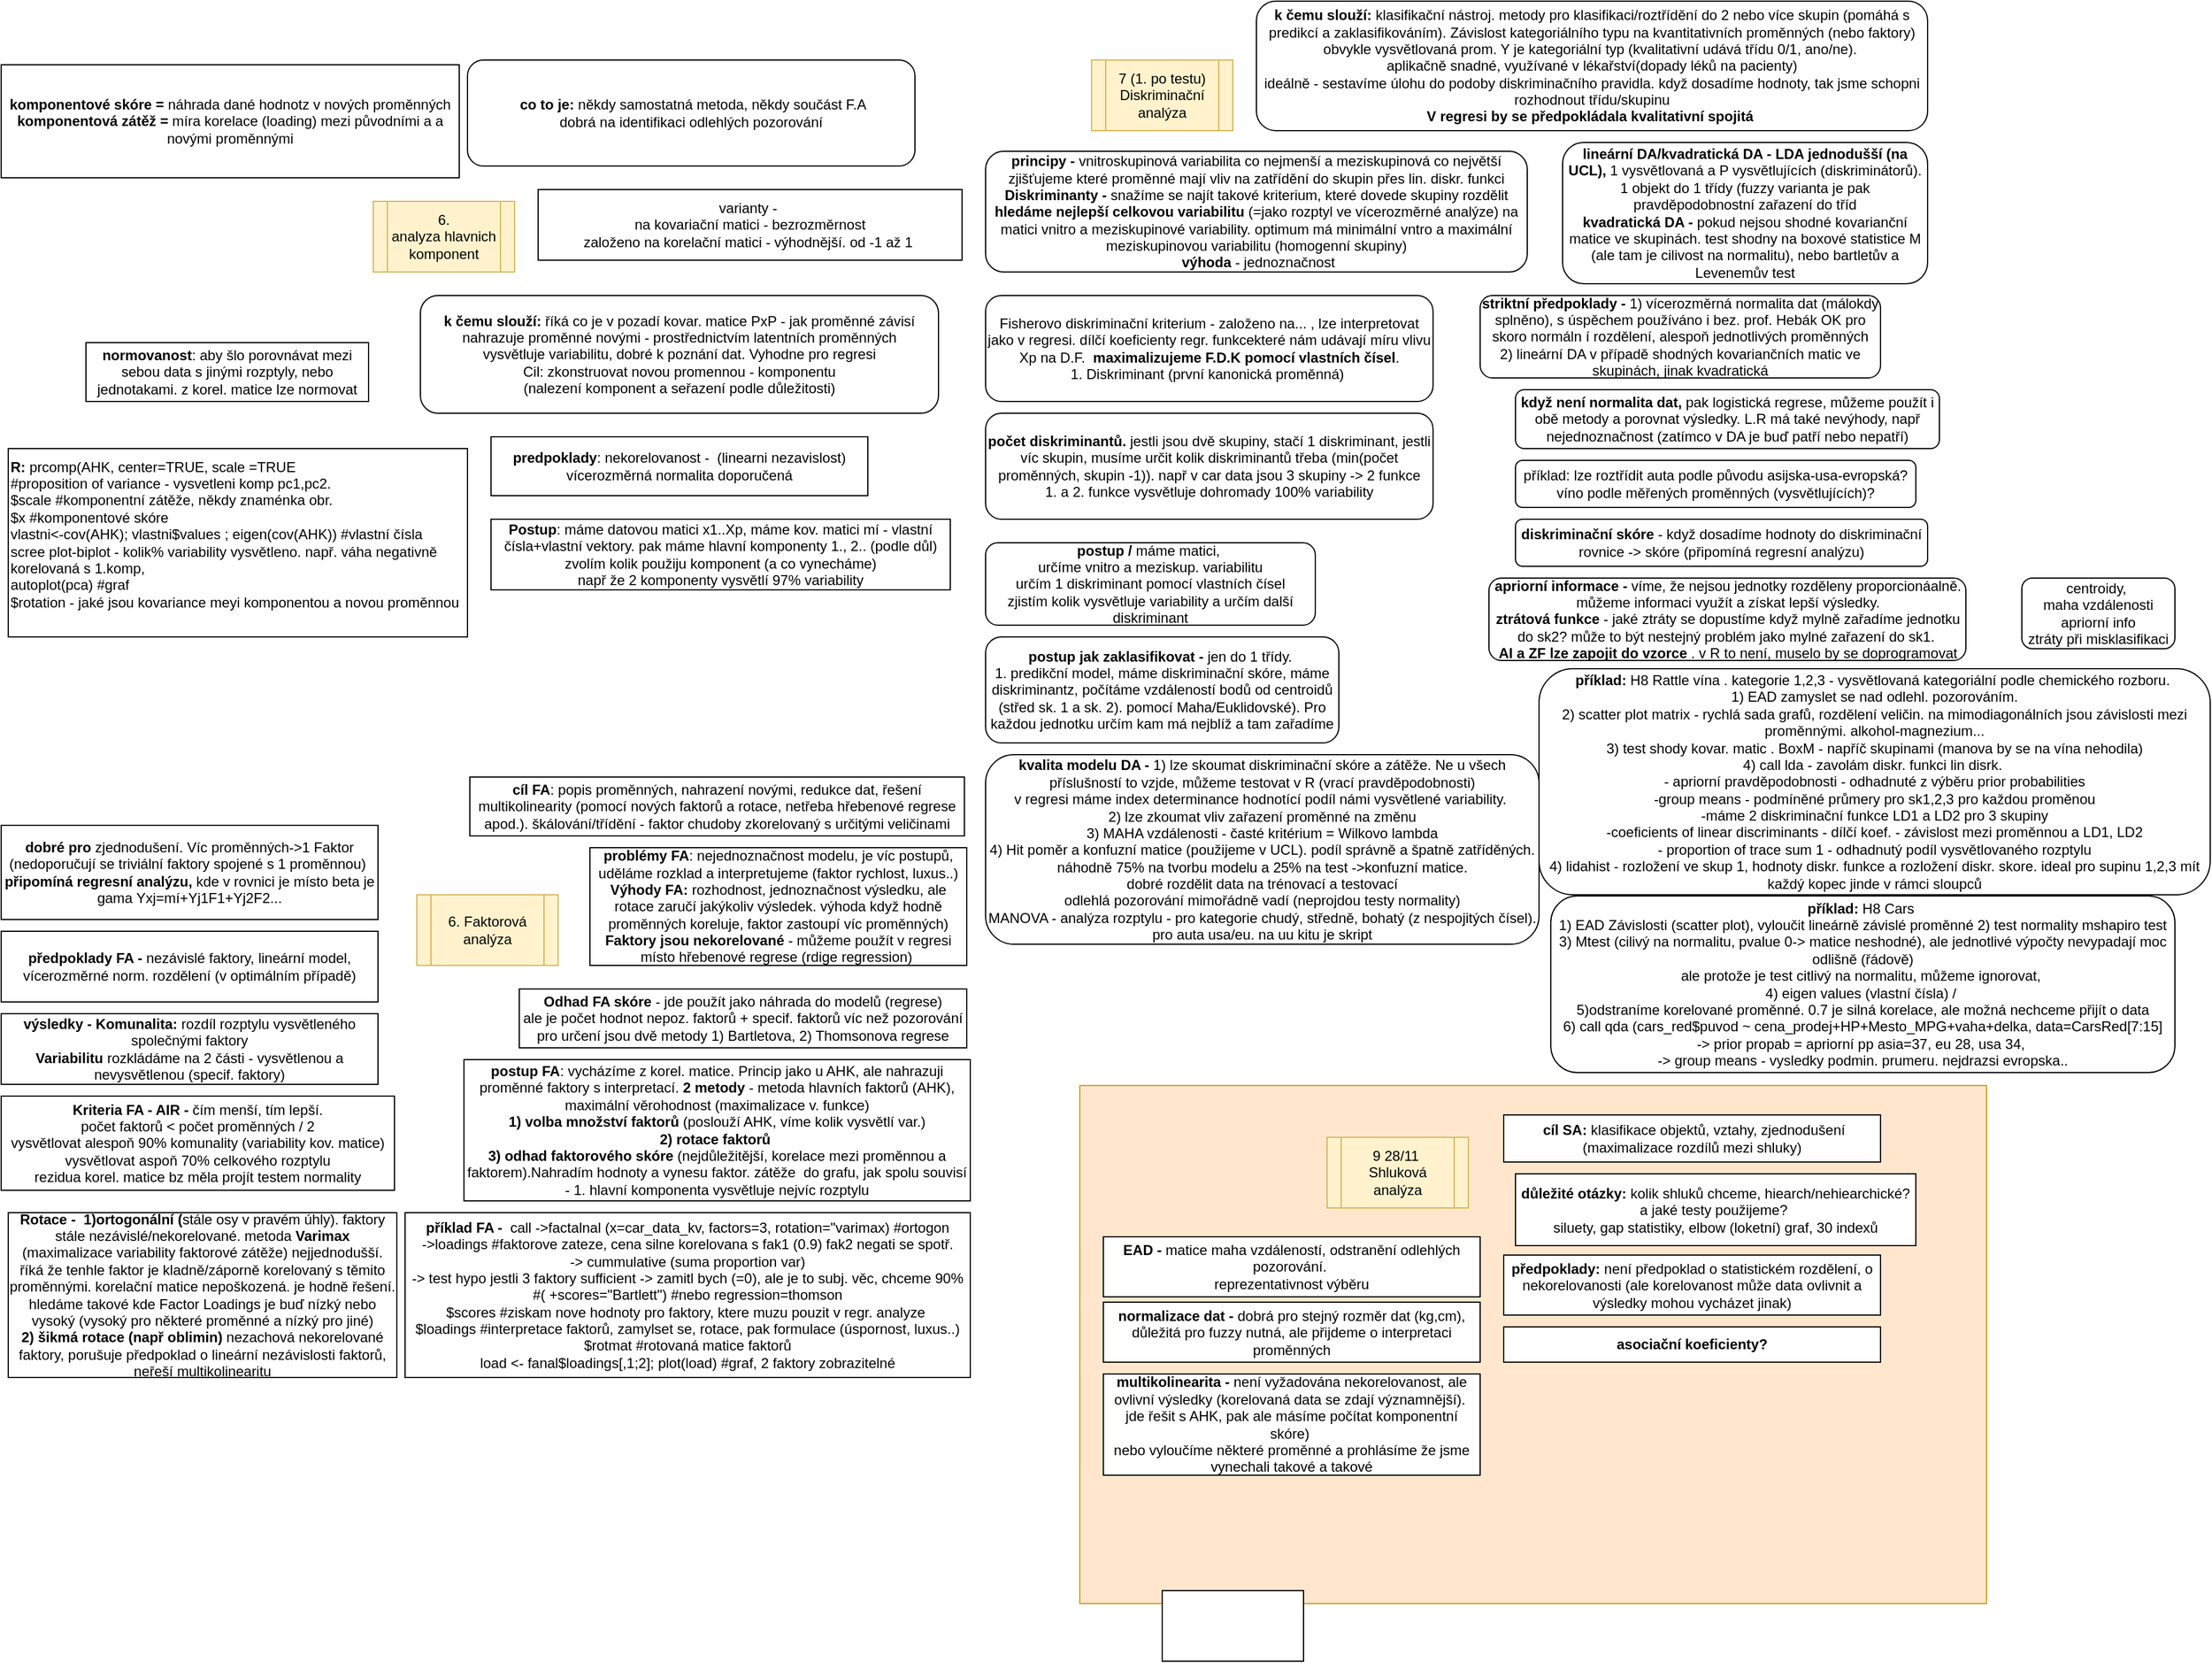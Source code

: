<mxfile version="12.4.3" type="github" pages="1">
  <diagram id="y8Ra8WDpV--MmbTcDogs" name="Page-1">
    <mxGraphModel dx="1024" dy="566" grid="1" gridSize="10" guides="1" tooltips="1" connect="1" arrows="1" fold="1" page="1" pageScale="1" pageWidth="827" pageHeight="1169" math="0" shadow="0">
      <root>
        <mxCell id="0"/>
        <mxCell id="1" parent="0"/>
        <mxCell id="akfnTeuAMZxxue4OsH-c-39" value="" style="rounded=0;whiteSpace=wrap;html=1;fillColor=#ffe6cc;strokeColor=#d79b00;" vertex="1" parent="1">
          <mxGeometry x="920" y="921" width="770" height="440" as="geometry"/>
        </mxCell>
        <mxCell id="F72YbmFoQMziK-xgi5LF-1" value="varianty -&amp;nbsp;&lt;br&gt;na kovariační matici - bezrozměrnost&lt;br&gt;založeno na korelační matici - výhodnější. od -1 až 1&amp;nbsp;" style="rounded=0;whiteSpace=wrap;html=1;" parent="1" vertex="1">
          <mxGeometry x="460" y="160" width="360" height="60" as="geometry"/>
        </mxCell>
        <mxCell id="F72YbmFoQMziK-xgi5LF-2" value="6. &lt;br&gt;analyza hlavnich komponent" style="shape=process;whiteSpace=wrap;html=1;backgroundOutline=1;fillColor=#fff2cc;strokeColor=#d6b656;" parent="1" vertex="1">
          <mxGeometry x="320" y="170" width="120" height="60" as="geometry"/>
        </mxCell>
        <mxCell id="F72YbmFoQMziK-xgi5LF-4" value="&lt;b&gt;&amp;nbsp;co to je:&lt;/b&gt; někdy samostatná metoda, někdy součást F.A&lt;br&gt;dobrá na identifikaci odlehlých pozorování&lt;br&gt;" style="rounded=1;whiteSpace=wrap;html=1;" parent="1" vertex="1">
          <mxGeometry x="400" y="50" width="380" height="90" as="geometry"/>
        </mxCell>
        <mxCell id="F72YbmFoQMziK-xgi5LF-5" value="&lt;b&gt;k čemu slouží:&lt;/b&gt; říká co je v pozadí kovar. matice PxP - jak proměnné závisí&lt;br&gt;nahrazuje proměnné novými - prostřednictvím latentních proměnných&lt;br&gt;vysvětluje variabilitu, dobré k poznání dat. Vyhodne pro regresi&lt;br&gt;Cil: zkonstruovat novou promennou - komponentu&lt;br&gt;(nalezení komponent a seřazení podle důležitosti)" style="rounded=1;whiteSpace=wrap;html=1;" parent="1" vertex="1">
          <mxGeometry x="360" y="250" width="440" height="100" as="geometry"/>
        </mxCell>
        <mxCell id="F72YbmFoQMziK-xgi5LF-6" value="&lt;b&gt;predpoklady&lt;/b&gt;: nekorelovanost -&amp;nbsp; (linearni nezavislost)&lt;br&gt;vícerozměrná normalita doporučená" style="rounded=0;whiteSpace=wrap;html=1;" parent="1" vertex="1">
          <mxGeometry x="420" y="370" width="320" height="50" as="geometry"/>
        </mxCell>
        <mxCell id="F72YbmFoQMziK-xgi5LF-7" value="&lt;b&gt;Postup&lt;/b&gt;: máme datovou matici x1..Xp, máme kov. matici mí - vlastní čísla+vlastní vektory. pak máme hlavní komponenty 1., 2.. (podle důl)&lt;br&gt;zvolím kolik použiju komponent (a co vynecháme)&lt;br&gt;např že 2 komponenty vysvětlí 97% variability" style="rounded=0;whiteSpace=wrap;html=1;" parent="1" vertex="1">
          <mxGeometry x="420" y="440" width="390" height="60" as="geometry"/>
        </mxCell>
        <mxCell id="F72YbmFoQMziK-xgi5LF-9" value="&lt;b&gt;komponentové skóre =&lt;/b&gt; náhrada dané hodnotz v nových proměnných&lt;br&gt;&lt;b&gt;komponentová zátěž =&lt;/b&gt; míra korelace (loading) mezi původními a a novými proměnnými" style="rounded=0;whiteSpace=wrap;html=1;" parent="1" vertex="1">
          <mxGeometry x="4" y="54" width="389" height="96" as="geometry"/>
        </mxCell>
        <mxCell id="F72YbmFoQMziK-xgi5LF-10" value="&lt;b&gt;normovanost&lt;/b&gt;: aby šlo porovnávat mezi sebou data s jinými rozptyly, nebo jednotakami. z korel. matice lze normovat" style="rounded=0;whiteSpace=wrap;html=1;" parent="1" vertex="1">
          <mxGeometry x="76" y="290" width="240" height="50" as="geometry"/>
        </mxCell>
        <mxCell id="F72YbmFoQMziK-xgi5LF-12" value="&lt;b&gt;R: &lt;/b&gt;prcomp(AHK, center=TRUE, scale =TRUE&lt;br&gt;#proposition of variance - vysvetleni komp pc1,pc2.&lt;br&gt;$scale #komponentní zátěže, někdy znaménka obr.&lt;br&gt;$x #komponentové skóre&lt;br&gt;vlastni&amp;lt;-cov(AHK); vlastni$values ; eigen(cov(AHK)) #vlastní čísla&lt;br&gt;&lt;div&gt;&lt;span&gt;scree plot-biplot - kolik% variability vysvětleno. např. váha negativně korelovaná s 1.komp,&amp;nbsp;&lt;/span&gt;&lt;/div&gt;&lt;div&gt;&lt;span&gt;autoplot(pca) #graf&lt;/span&gt;&lt;/div&gt;&lt;div&gt;$rotation - jaké jsou kovariance meyi komponentou a novou proměnnou&lt;/div&gt;&lt;div&gt;&lt;br&gt;&lt;/div&gt;" style="rounded=0;whiteSpace=wrap;html=1;align=left;" parent="1" vertex="1">
          <mxGeometry x="10" y="380" width="390" height="160" as="geometry"/>
        </mxCell>
        <mxCell id="F72YbmFoQMziK-xgi5LF-13" value="6. Faktorová analýza" style="shape=process;whiteSpace=wrap;html=1;backgroundOutline=1;fillColor=#fff2cc;strokeColor=#d6b656;" parent="1" vertex="1">
          <mxGeometry x="357" y="759" width="120" height="60" as="geometry"/>
        </mxCell>
        <mxCell id="F72YbmFoQMziK-xgi5LF-14" value="&lt;b&gt;problémy FA&lt;/b&gt;: nejednoznačnost modelu, je víc postupů, uděláme rozklad a interpretujeme (faktor rychlost, luxus..)&lt;br&gt;&lt;b&gt;Výhody FA:&lt;/b&gt; rozhodnost, jednoznačnost výsledku, ale rotace zaručí jakýkoliv výsledek. výhoda když hodně proměnných koreluje, faktor zastoupí víc proměnných)&lt;br&gt;&lt;b&gt;Faktory jsou nekorelované&lt;/b&gt;&amp;nbsp;- můžeme použít v regresi místo hřebenové regrese (rdige regression)&amp;nbsp;" style="rounded=0;whiteSpace=wrap;html=1;" parent="1" vertex="1">
          <mxGeometry x="504" y="719" width="320" height="100" as="geometry"/>
        </mxCell>
        <mxCell id="F72YbmFoQMziK-xgi5LF-15" value="&lt;b&gt;dobré pro&lt;/b&gt; zjednodušení. Víc proměnných-&amp;gt;1 Faktor (nedoporučují se triviální faktory spojené s 1 proměnnou)&amp;nbsp;&lt;br&gt;&lt;b&gt;připomíná regresní analýzu,&lt;/b&gt; kde v rovnici je místo beta je gama Yxj=mí+Yj1F1+Yj2F2...&lt;br&gt;" style="rounded=0;whiteSpace=wrap;html=1;" parent="1" vertex="1">
          <mxGeometry x="4" y="700" width="320" height="80" as="geometry"/>
        </mxCell>
        <mxCell id="F72YbmFoQMziK-xgi5LF-16" value="&lt;b&gt;cíl FA&lt;/b&gt;: popis proměnných, nahrazení novými, redukce dat, řešení multikolinearity (pomocí nových faktorů a rotace, netřeba hřebenové regrese apod.). škálování/třídění - faktor chudoby zkorelovaný s určitými veličinami" style="rounded=0;whiteSpace=wrap;html=1;" parent="1" vertex="1">
          <mxGeometry x="402" y="659" width="420" height="50" as="geometry"/>
        </mxCell>
        <mxCell id="F72YbmFoQMziK-xgi5LF-17" value="&lt;b&gt;postup FA&lt;/b&gt;: vycházíme z korel. matice. Princip jako u AHK, ale nahrazuji proměnné faktory s interpretací.&amp;nbsp;&lt;b&gt;2 metody&amp;nbsp;&lt;/b&gt;- metoda hlavních faktorů (AHK), maximální věrohodnost (maximalizace v. funkce)&lt;br&gt;&lt;b&gt;1) volba množství faktorů &lt;/b&gt;(poslouží AHK, víme kolik vysvětlí var.)&lt;br&gt;&lt;b&gt;2) rotace faktorů&amp;nbsp;&lt;/b&gt;&lt;br&gt;&lt;b&gt;3) odhad faktorového skóre&lt;/b&gt; (nejdůležitější, korelace mezi proměnnou a faktorem).Nahradím hodnoty a vynesu faktor. zátěže&amp;nbsp; do grafu, jak spolu souvisí&lt;br&gt;- 1. hlavní komponenta vysvětluje nejvíc rozptylu" style="rounded=0;whiteSpace=wrap;html=1;" parent="1" vertex="1">
          <mxGeometry x="397" y="899" width="430" height="120" as="geometry"/>
        </mxCell>
        <mxCell id="akfnTeuAMZxxue4OsH-c-2" value="&lt;b&gt;předpoklady FA - &lt;/b&gt;nezávislé faktory, lineární model, vícerozměrné norm. rozdělení (v optimálním případě)" style="rounded=0;whiteSpace=wrap;html=1;" vertex="1" parent="1">
          <mxGeometry x="4" y="790" width="320" height="60" as="geometry"/>
        </mxCell>
        <mxCell id="akfnTeuAMZxxue4OsH-c-3" value="&lt;b&gt;výsledky - Komunalita: &lt;/b&gt;rozdíl rozptylu vysvětleného společnými faktory&lt;br&gt;&lt;b&gt;Variabilitu &lt;/b&gt;rozkládáme na 2 části - vysvětlenou a nevysvětlenou (specif. faktory)" style="rounded=0;whiteSpace=wrap;html=1;" vertex="1" parent="1">
          <mxGeometry x="4" y="860" width="320" height="60" as="geometry"/>
        </mxCell>
        <mxCell id="akfnTeuAMZxxue4OsH-c-4" value="&lt;b&gt;Rotace -&amp;nbsp; 1)ortogonální (&lt;/b&gt;stále osy v pravém úhly). faktory stále nezávislé/nekorelované.&amp;nbsp;metoda &lt;b&gt;Varimax &lt;/b&gt;(maximalizace variability faktorové zátěže)&lt;b&gt;&amp;nbsp;&lt;/b&gt;nejjednodušší. říká že tenhle faktor je kladně/záporně korelovaný s těmito proměnnými. korelační matice nepoškozená. je hodně řešení. hledáme takové kde Factor Loadings je buď nízký nebo vysoký (vysoký pro některé proměnné a nízký pro jiné)&lt;br&gt;&lt;b&gt;2) šikmá rotace (např oblimin)&amp;nbsp;&lt;/b&gt;nezachová nekorelované faktory, porušuje předpoklad o lineární nezávislosti faktorů, neřeší multikolinearitu" style="rounded=0;whiteSpace=wrap;html=1;" vertex="1" parent="1">
          <mxGeometry x="10" y="1029" width="330" height="140" as="geometry"/>
        </mxCell>
        <mxCell id="akfnTeuAMZxxue4OsH-c-8" value="&lt;span style=&quot;color: rgba(0 , 0 , 0 , 0) ; font-family: monospace ; font-size: 0px&quot;&gt;%3CmxGraphModel%3E%3Croot%3E%3CmxCell%20id%3D%220%22%2F%3E%3CmxCell%20id%3D%221%22%20parent%3D%220%22%2F%3E%3CmxCell%20id%3D%222%22%20value%3D%22%26lt%3Bb%26gt%3Bp%C5%99edpoklady%20FA%20-%20%26lt%3B%2Fb%26gt%3Bnez%C3%A1visl%C3%A9%20faktory%2C%20line%C3%A1rn%C3%AD%20model%2C%20v%C3%ADcerozm%C4%9Brn%C3%A9%20norm.%20rozd%C4%9Blen%C3%AD%20(v%20optim%C3%A1ln%C3%ADm%20p%C5%99%C3%ADpad%C4%9B)%22%20style%3D%22rounded%3D0%3BwhiteSpace%3Dwrap%3Bhtml%3D1%3B%22%20vertex%3D%221%22%20parent%3D%221%22%3E%3CmxGeometry%20x%3D%2280%22%20y%3D%22920%22%20width%3D%22320%22%20height%3D%2260%22%20as%3D%22geometry%22%2F%3E%3C%2FmxCell%3E%3C%2Froot%3E%3C%2FmxGraphModel%3E&lt;/span&gt;" style="text;html=1;align=center;verticalAlign=middle;resizable=0;points=[];;autosize=1;" vertex="1" parent="1">
          <mxGeometry x="254" y="1054" width="20" height="20" as="geometry"/>
        </mxCell>
        <mxCell id="akfnTeuAMZxxue4OsH-c-9" value="&lt;b&gt;Kriteria FA - AIR -&lt;/b&gt; čím menší, tím lepší. &lt;br&gt;počet faktorů &amp;lt; počet proměnných / 2&lt;br&gt;vysvětlovat alespoň 90% komunality (variability kov. matice) &lt;br&gt;vysvětlovat aspoň 70% celkového rozptylu&lt;br&gt;rezidua korel. matice bz měla projít testem normality" style="rounded=0;whiteSpace=wrap;html=1;" vertex="1" parent="1">
          <mxGeometry x="4" y="930" width="334" height="80" as="geometry"/>
        </mxCell>
        <mxCell id="akfnTeuAMZxxue4OsH-c-10" value="&lt;b&gt;Odhad FA skóre &lt;/b&gt;- jde použít jako náhrada do modelů (regrese)&lt;br&gt;ale je počet hodnot nepoz. faktorů + specif. faktorů víc než pozorování&lt;br&gt;pro určení jsou dvě metody 1) Bartletova, 2) Thomsonova regrese" style="rounded=0;whiteSpace=wrap;html=1;" vertex="1" parent="1">
          <mxGeometry x="444" y="839" width="380" height="50" as="geometry"/>
        </mxCell>
        <mxCell id="akfnTeuAMZxxue4OsH-c-11" value="&lt;b&gt;příklad FA -&amp;nbsp; &lt;/b&gt;call -&amp;gt;factalnal (x=car_data_kv, factors=3, rotation=&quot;varimax) #ortogon&lt;br&gt;-&amp;gt;loadings #faktorove zateze, cena silne korelovana s fak1 (0.9) fak2 negati se spotř.&lt;br&gt;-&amp;gt; cummulative (suma proportion var)&lt;br&gt;-&amp;gt; test hypo jestli 3 faktory sufficient -&amp;gt; zamitl bych (=0), ale je to subj. věc, chceme 90%&lt;br&gt;#( +scores=&quot;Bartlett&quot;) #nebo regression=thomson&lt;br&gt;$scores #ziskam nove hodnoty pro faktory, ktere muzu pouzit v regr. analyze&amp;nbsp;&lt;br&gt;$loadings #interpretace faktorů, zamylset se, rotace, pak formulace (úspornost, luxus..)&lt;br&gt;$rotmat #rotovaná matice faktorů&lt;br&gt;load &amp;lt;- fanal$loadings[,1;2]; plot(load) #graf, 2 faktory zobrazitelné" style="rounded=0;whiteSpace=wrap;html=1;" vertex="1" parent="1">
          <mxGeometry x="347" y="1029" width="480" height="140" as="geometry"/>
        </mxCell>
        <mxCell id="akfnTeuAMZxxue4OsH-c-13" value="9 28/11&amp;nbsp;&lt;br&gt;Shluková analýza" style="shape=process;whiteSpace=wrap;html=1;backgroundOutline=1;fillColor=#fff2cc;strokeColor=#d6b656;" vertex="1" parent="1">
          <mxGeometry x="1130" y="965" width="120" height="60" as="geometry"/>
        </mxCell>
        <mxCell id="akfnTeuAMZxxue4OsH-c-15" value="&lt;b&gt;&amp;nbsp;cíl SA: &lt;/b&gt;klasifikace objektů, vztahy, zjednodušení (maximalizace rozdílů mezi shluky)" style="rounded=0;whiteSpace=wrap;html=1;" vertex="1" parent="1">
          <mxGeometry x="1280" y="946" width="320" height="40" as="geometry"/>
        </mxCell>
        <mxCell id="akfnTeuAMZxxue4OsH-c-16" value="&lt;b&gt;důležité otázky: &lt;/b&gt;kolik shluků chceme, hiearch/nehiearchické?&lt;br&gt;a jaké testy použijeme?&amp;nbsp;&lt;br&gt;siluety, gap statistiky, elbow (loketní) graf, 30 indexů" style="rounded=0;whiteSpace=wrap;html=1;" vertex="1" parent="1">
          <mxGeometry x="1290" y="996" width="340" height="61" as="geometry"/>
        </mxCell>
        <mxCell id="akfnTeuAMZxxue4OsH-c-17" value="&lt;b&gt;předpoklady: &lt;/b&gt;není předpoklad o statistickém rozdělení, o nekorelovanosti (ale korelovanost může data ovlivnit a výsledky mohou vycházet jinak)" style="rounded=0;whiteSpace=wrap;html=1;" vertex="1" parent="1">
          <mxGeometry x="1280" y="1065" width="320" height="51" as="geometry"/>
        </mxCell>
        <mxCell id="akfnTeuAMZxxue4OsH-c-18" value="&lt;b&gt;EAD - &lt;/b&gt;matice maha vzdáleností, odstranění odlehlých pozorování.&amp;nbsp;&lt;br&gt;reprezentativnost výběru" style="rounded=0;whiteSpace=wrap;html=1;" vertex="1" parent="1">
          <mxGeometry x="940" y="1049.5" width="320" height="51" as="geometry"/>
        </mxCell>
        <mxCell id="akfnTeuAMZxxue4OsH-c-19" value="&lt;b&gt;normalizace dat - &lt;/b&gt;dobrá pro stejný rozměr dat (kg,cm), důležitá pro fuzzy nutná, ale přijdeme o interpretaci proměnných" style="rounded=0;whiteSpace=wrap;html=1;" vertex="1" parent="1">
          <mxGeometry x="940" y="1105" width="320" height="51" as="geometry"/>
        </mxCell>
        <mxCell id="akfnTeuAMZxxue4OsH-c-20" value="&lt;b&gt;multikolinearita - &lt;/b&gt;není vyžadována nekorelovanost, ale ovlivní výsledky (korelovaná data se zdají významnější).&amp;nbsp;&lt;br&gt;jde řešit s AHK, pak ale másíme počítat komponentní skóre)&amp;nbsp;&lt;br&gt;nebo vyloučíme některé proměnné a prohlásíme že jsme vynechali takové a takové" style="rounded=0;whiteSpace=wrap;html=1;" vertex="1" parent="1">
          <mxGeometry x="940" y="1166" width="320" height="86" as="geometry"/>
        </mxCell>
        <mxCell id="akfnTeuAMZxxue4OsH-c-21" value="&lt;b&gt;asociační koeficienty?&lt;/b&gt;" style="rounded=0;whiteSpace=wrap;html=1;" vertex="1" parent="1">
          <mxGeometry x="1280" y="1126" width="320" height="30" as="geometry"/>
        </mxCell>
        <mxCell id="akfnTeuAMZxxue4OsH-c-22" value="7 (1. po testu) Diskriminační analýza" style="shape=process;whiteSpace=wrap;html=1;backgroundOutline=1;fillColor=#fff2cc;strokeColor=#d6b656;" vertex="1" parent="1">
          <mxGeometry x="930" y="50" width="120" height="60" as="geometry"/>
        </mxCell>
        <mxCell id="akfnTeuAMZxxue4OsH-c-23" value="&lt;b&gt;k čemu slouží:&lt;/b&gt;&amp;nbsp;klasifikační nástroj. metody pro klasifikaci/roztřídění do 2 nebo více skupin (pomáhá s predikcí a zaklasifikováním). Závislost kategoriálního typu na kvantitativních proměnných (nebo faktory)&lt;br&gt;obvykle vysvětlovaná prom. Y je kategoriální typ (kvalitativní udává třídu 0/1, ano/ne).&amp;nbsp;&lt;br&gt;aplikačně snadné, využívané v lékařství(dopady léků na pacienty)&lt;br&gt;ideálně - sestavíme úlohu do podoby diskriminačního pravidla. když dosadíme hodnoty, tak jsme schopni rozhodnout třídu/skupinu&lt;br&gt;&lt;b&gt;V regresi by se předpokládala kvalitativní spojitá&amp;nbsp;&lt;/b&gt;" style="rounded=1;whiteSpace=wrap;html=1;" vertex="1" parent="1">
          <mxGeometry x="1070" width="570" height="110" as="geometry"/>
        </mxCell>
        <mxCell id="akfnTeuAMZxxue4OsH-c-24" value="&lt;b&gt;principy - &lt;/b&gt;vnitroskupinová variabilita co nejmenší a meziskupinová co největší&lt;br&gt;zjišťujeme které proměnné mají vliv na zatřídění do skupin přes lin. diskr. funkci&lt;br&gt;&lt;b&gt;Diskriminanty -&amp;nbsp;&lt;/b&gt;snažíme se najít takové kriterium, které dovede skupiny rozdělit &lt;b&gt;hledáme nejlepší celkovou variabilitu&lt;/b&gt; (=jako rozptyl ve vícerozměrné analýze) na matici vnitro a meziskupinové variability. optimum má minimální vntro a maximální meziskupinovou variabilitu (homogenní skupiny)&lt;br&gt;&lt;b&gt;&amp;nbsp;výhoda &lt;/b&gt;- jednoznačnost" style="rounded=1;whiteSpace=wrap;html=1;" vertex="1" parent="1">
          <mxGeometry x="840" y="127.5" width="460" height="102.5" as="geometry"/>
        </mxCell>
        <mxCell id="akfnTeuAMZxxue4OsH-c-25" value="&lt;b&gt;lineární DA/kvadratická DA - LDA jednodušší (na UCL),&lt;/b&gt; 1 vysvětlovaná a P vysvětlujících (diskriminátorů). 1 objekt do 1 třídy (fuzzy varianta je pak pravděpodobnostní zařazení do tříd&lt;br&gt;&lt;b&gt;kvadratická DA - &lt;/b&gt;pokud nejsou shodné kovarianční matice ve skupinách. test shodny na boxové statistice M (ale tam je cilivost na normalitu), nebo bartletův a Levenemův test" style="rounded=1;whiteSpace=wrap;html=1;" vertex="1" parent="1">
          <mxGeometry x="1330" y="120" width="310" height="120" as="geometry"/>
        </mxCell>
        <mxCell id="akfnTeuAMZxxue4OsH-c-26" value="&lt;b&gt;striktní předpoklady - &lt;/b&gt;1) vícerozměrná normalita dat (málokdy splněno), s úspěchem používáno i bez. prof. Hebák OK pro skoro normáln í rozdělení, alespoň jednotlivých proměnných&lt;br&gt;2) lineární DA v případě shodných kovariančních matic ve skupinách, jinak kvadratická" style="rounded=1;whiteSpace=wrap;html=1;" vertex="1" parent="1">
          <mxGeometry x="1260" y="250" width="340" height="70" as="geometry"/>
        </mxCell>
        <mxCell id="akfnTeuAMZxxue4OsH-c-27" value="&lt;b&gt;když není normalita dat,&lt;/b&gt; pak logistická regrese, můžeme použít i obě metody a porovnat výsledky. L.R má také nevýhody, např nejednoznačnost (zatímco v DA je buď patří nebo nepatří)" style="rounded=1;whiteSpace=wrap;html=1;" vertex="1" parent="1">
          <mxGeometry x="1290" y="330" width="360" height="50" as="geometry"/>
        </mxCell>
        <mxCell id="akfnTeuAMZxxue4OsH-c-28" value="příklad: lze roztřídit auta podle původu asijska-usa-evropská?&lt;br&gt;víno podle měřených proměnných (vysvětlujících)?" style="rounded=1;whiteSpace=wrap;html=1;" vertex="1" parent="1">
          <mxGeometry x="1290" y="390" width="340" height="40" as="geometry"/>
        </mxCell>
        <mxCell id="akfnTeuAMZxxue4OsH-c-29" value="centroidy,&amp;nbsp;&lt;br&gt;maha vzdálenosti&lt;br&gt;apriorní info&lt;br&gt;ztráty při misklasifikaci" style="rounded=1;whiteSpace=wrap;html=1;" vertex="1" parent="1">
          <mxGeometry x="1720" y="490" width="130" height="60" as="geometry"/>
        </mxCell>
        <mxCell id="akfnTeuAMZxxue4OsH-c-30" value="Fisherovo diskriminační kriterium - založeno na... , lze interpretovat jako v regresi. dílčí koeficienty regr. funkcekteré nám udávají míru vlivu Xp na D.F.&amp;nbsp;&amp;nbsp;&lt;b&gt;maximalizujeme F.D.K pomocí vlastních čísel&lt;/b&gt;. &lt;br&gt;1. Diskriminant (první kanonická proměnná)&amp;nbsp;" style="rounded=1;whiteSpace=wrap;html=1;" vertex="1" parent="1">
          <mxGeometry x="840" y="250" width="380" height="90" as="geometry"/>
        </mxCell>
        <mxCell id="akfnTeuAMZxxue4OsH-c-31" value="&lt;b&gt;počet diskriminantů.&lt;/b&gt; jestli jsou dvě skupiny, stačí 1 diskriminant, jestli víc skupin, musíme určit kolik diskriminantů třeba (min(počet proměnných, skupin -1)). např v car data jsou 3 skupiny -&amp;gt; 2 funkce&lt;br&gt;1. a 2. funkce vysvětluje dohromady 100% variability" style="rounded=1;whiteSpace=wrap;html=1;" vertex="1" parent="1">
          <mxGeometry x="840" y="350" width="380" height="90" as="geometry"/>
        </mxCell>
        <mxCell id="akfnTeuAMZxxue4OsH-c-32" value="&lt;b&gt;diskriminační skóre&lt;/b&gt; - když dosadíme hodnoty do diskriminační rovnice -&amp;gt; skóre (připomíná regresní analýzu)" style="rounded=1;whiteSpace=wrap;html=1;" vertex="1" parent="1">
          <mxGeometry x="1290" y="440" width="350" height="40" as="geometry"/>
        </mxCell>
        <mxCell id="akfnTeuAMZxxue4OsH-c-33" value="&lt;b&gt;postup / &lt;/b&gt;máme matici,&amp;nbsp;&lt;br&gt;určíme vnitro a meziskup. variabilitu&lt;br&gt;určím 1 diskriminant pomocí vlastních čísel&lt;br&gt;zjistím kolik vysvětluje variability a určím další diskriminant" style="rounded=1;whiteSpace=wrap;html=1;" vertex="1" parent="1">
          <mxGeometry x="840" y="460" width="280" height="70" as="geometry"/>
        </mxCell>
        <mxCell id="akfnTeuAMZxxue4OsH-c-34" value="&lt;b&gt;postup jak zaklasifikovat -&lt;/b&gt; jen do 1 třídy.&amp;nbsp;&lt;br&gt;1. predikční model, máme diskriminační skóre, máme diskriminantz, počítáme vzdáleností bodů od centroidů (střed sk. 1 a sk. 2). pomocí Maha/Euklidovské). Pro každou jednotku určím kam má nejblíž a tam zařadíme" style="rounded=1;whiteSpace=wrap;html=1;" vertex="1" parent="1">
          <mxGeometry x="840" y="540" width="300" height="90" as="geometry"/>
        </mxCell>
        <mxCell id="akfnTeuAMZxxue4OsH-c-35" value="&lt;b&gt;apriorní informace - &lt;/b&gt;víme, že nejsou jednotky rozděleny proporcionáalně. můžeme informaci využít a získat lepší výsledky.&lt;br&gt;&lt;b&gt;ztrátová funkce &lt;/b&gt;- jaké ztráty se dopustíme když mylně zařadíme jednotku do sk2? může to být nestejný problém jako mylné zařazení do sk1.&amp;nbsp;&lt;br&gt;&lt;b&gt;AI a ZF lze zapojit do vzorce &lt;/b&gt;. v R to není, muselo by se doprogramovat" style="rounded=1;whiteSpace=wrap;html=1;" vertex="1" parent="1">
          <mxGeometry x="1267.5" y="490" width="405" height="70" as="geometry"/>
        </mxCell>
        <mxCell id="akfnTeuAMZxxue4OsH-c-36" value="&lt;b&gt;kvalita modelu DA -&lt;/b&gt;&amp;nbsp;1) lze skoumat diskriminační skóre a zátěže. Ne u všech příslušností to vzjde, můžeme testovat v R (vrací pravděpodobnosti) &lt;br&gt;v regresi máme index determinance hodnotící podíl námi vysvětlené variability.&amp;nbsp;&lt;br&gt;2) lze zkoumat vliv zařazení proměnné na změnu&lt;br&gt;3) MAHA vzdálenosti - časté kritérium = Wilkovo lambda&lt;br&gt;4) Hit poměr a konfuzní matice (použijeme v UCL). podíl správně a špatně zatříděných. náhodně 75% na tvorbu modelu a 25% na test -&amp;gt;konfuzní matice.&lt;br&gt;dobré rozdělit data na trénovací a testovací&lt;br&gt;odlehlá pozorování mimořádně vadí (neprojdou testy normality)&lt;br&gt;MANOVA - analýza rozptylu - pro kategorie chudý, středně, bohatý (z nespojitých čísel). pro auta usa/eu. na uu kitu je skript" style="rounded=1;whiteSpace=wrap;html=1;" vertex="1" parent="1">
          <mxGeometry x="840" y="640" width="470" height="161" as="geometry"/>
        </mxCell>
        <mxCell id="akfnTeuAMZxxue4OsH-c-37" value="&lt;b&gt;příklad: &lt;/b&gt;H8 Rattle vína . kategorie 1,2,3 - vysvětlovaná kategoriální podle chemického rozboru.&amp;nbsp;&lt;br&gt;1) EAD zamyslet se nad odlehl. pozorováním. &lt;br&gt;2) scatter plot matrix - rychlá sada grafů, rozdělení veličin. na mimodiagonálních jsou závislosti mezi proměnnými. alkohol-magnezium...&lt;br&gt;3) test shody kovar. matic . BoxM - napříč skupinami (manova by se na vína nehodila)&lt;br&gt;4) call lda - zavolám diskr. funkci lin disrk.&amp;nbsp;&lt;br&gt;- apriorní pravděpodobnosti - odhadnuté z výběru prior probabilities&lt;br&gt;-group means - podmíněné průmery pro sk1,2,3 pro každou proměnou&lt;br&gt;-máme 2 diskriminační funkce LD1 a LD2 pro 3 skupiny&lt;br&gt;-coeficients of linear discriminants - dílčí koef. - závislost mezi proměnnou a LD1, LD2&lt;br&gt;- proportion of trace sum 1 - odhadnutý podíl vysvětlovaného rozptylu&lt;br&gt;4) lidahist - rozložení ve skup 1, hodnoty diskr. funkce a rozložení diskr. skore. ideal pro supinu 1,2,3 mít každý kopec jinde v rámci sloupců&lt;br&gt;" style="rounded=1;whiteSpace=wrap;html=1;" vertex="1" parent="1">
          <mxGeometry x="1310" y="567" width="570" height="192" as="geometry"/>
        </mxCell>
        <mxCell id="akfnTeuAMZxxue4OsH-c-38" value="&lt;b&gt;příklad: &lt;/b&gt;H8 Cars&amp;nbsp;&lt;br&gt;1) EAD Závislosti (scatter plot), vyloučit lineárně závislé proměnné 2) test normality mshapiro test 3) Mtest (cilivý na normalitu, pvalue 0-&amp;gt; matice neshodné), ale jednotlivé výpočty nevypadají moc odlišně (řádově)&lt;br&gt;ale protože je test citlivý na normalitu, můžeme ignorovat,&amp;nbsp;&lt;br&gt;4) eigen values (vlastní čísla) /&amp;nbsp;&lt;br&gt;5)odstraníme korelované proměnné. 0.7 je silná korelace, ale možná nechceme přijít o data&lt;br&gt;6) call qda (cars_red$puvod ~ cena_prodej+HP+Mesto_MPG+vaha+delka, data=CarsRed[7:15]&lt;br&gt;-&amp;gt; prior propab = apriorní pp asia=37, eu 28, usa 34,&amp;nbsp;&lt;br&gt;-&amp;gt; group means - vysledky podmin. prumeru. nejdrazsi evropska.." style="rounded=1;whiteSpace=wrap;html=1;" vertex="1" parent="1">
          <mxGeometry x="1320" y="760" width="530" height="150" as="geometry"/>
        </mxCell>
        <mxCell id="akfnTeuAMZxxue4OsH-c-40" value="" style="rounded=0;whiteSpace=wrap;html=1;" vertex="1" parent="1">
          <mxGeometry x="990" y="1350" width="120" height="60" as="geometry"/>
        </mxCell>
      </root>
    </mxGraphModel>
  </diagram>
</mxfile>
